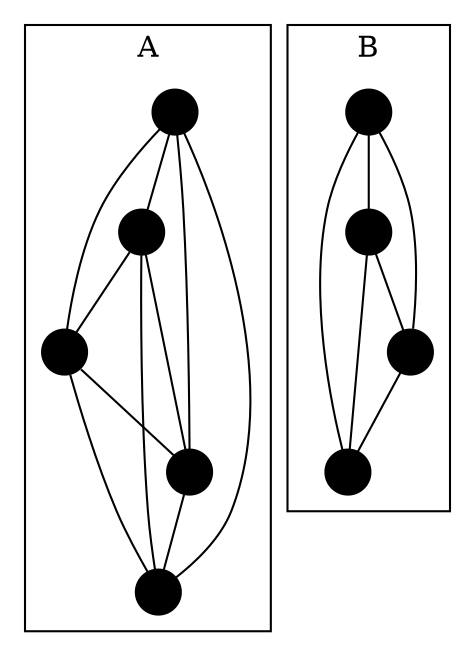 graph G {
	node [label ="", shape = point, width = 0.3, height = 0.3]
	subgraph cluster2 {
		label = "A"
		a -- b
		a -- c
		a -- d
		a -- e
		b -- c
		b -- d
		b -- e
		c -- d
		c -- e
		d -- e
		
	}
	
	subgraph cluster1 {
	  label = "B"
		f -- g
		f -- h
		f -- i
		g -- h
		g -- i
		h -- i
	}
	

}